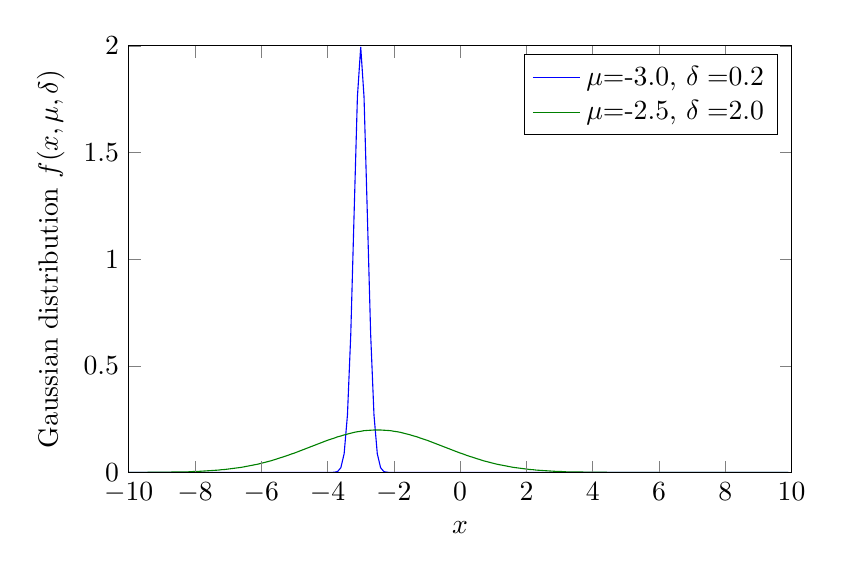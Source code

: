 % This file was created by matplotlib v0.1.0.
% Copyright (c) 2010--2014, Nico Schlömer <nico.schloemer@gmail.com>
% All rights reserved.
% 
% The lastest updates can be retrieved from
% 
% https://github.com/nschloe/matplotlib2tikz
% 
% where you can also submit bug reports and leavecomments.
% 
\begin{tikzpicture}

\begin{axis}[
xlabel={$x$},
ylabel={Gaussian distribution $f(x, \mu, \delta)$},
xmin=-10, xmax=10,
ymin=0, ymax=2,
axis on top,
width=10cm,
height=7cm,
legend entries={{$\mu$=-3.0, $\delta=$0.2},{$\mu$=-2.5, $\delta=$2.0}}
]
\addplot [blue]
coordinates {
(-10,1.97e-266)
(-9.9,6.924e-259)
(-9.8,1.895e-251)
(-9.7,4.04e-244)
(-9.6,6.707e-237)
(-9.5,8.672e-230)
(-9.4,8.732e-223)
(-9.3,6.847e-216)
(-9.2,4.182e-209)
(-9.1,1.989e-202)
(-9,7.368e-196)
(-8.9,2.126e-189)
(-8.8,4.776e-183)
(-8.7,8.357e-177)
(-8.6,1.139e-170)
(-8.5,1.209e-164)
(-8.4,9.989e-159)
(-8.3,6.43e-153)
(-8.2,3.224e-147)
(-8.1,1.259e-141)
(-8.0,3.827e-136)
(-7.9,9.063e-131)
(-7.8,1.671e-125)
(-7.7,2.401e-120)
(-7.6,2.685e-115)
(-7.5,2.339e-110)
(-7.4,1.587e-105)
(-7.3,8.386e-101)
(-7.2,3.451e-96)
(-7.1,1.106e-91)
(-7.0,2.76e-87)
(-6.9,5.366e-83)
(-6.8,8.123e-79)
(-6.7,9.577e-75)
(-6.6,8.794e-71)
(-6.5,6.288e-67)
(-6.4,3.502e-63)
(-6.3,1.519e-59)
(-6.2,5.131e-56)
(-6.1,1.35e-52)
(-6.0,2.765e-49)
(-5.9,4.412e-46)
(-5.8,5.483e-43)
(-5.7,5.306e-40)
(-5.6,3.999e-37)
(-5.5,2.348e-34)
(-5.4,1.073e-31)
(-5.3,3.821e-29)
(-5.2,1.059e-26)
(-5.1,2.288e-24)
(-5.0,3.847e-22)
(-4.9,5.039e-20)
(-4.8,5.14e-18)
(-4.7,4.083e-16)
(-4.6,2.526e-14)
(-4.5,1.217e-12)
(-4.4,4.567e-11)
(-4.3,1.335e-09)
(-4.2,3.038e-08)
(-4.1,5.385e-07)
(-4.0,7.434e-06)
(-3.9,7.992e-05)
(-3.8,0.001)
(-3.7,0.004)
(-3.6,0.022)
(-3.5,0.088)
(-3.4,0.27)
(-3.3,0.648)
(-3.2,1.21)
(-3.1,1.76)
(-3.0,1.995)
(-2.9,1.76)
(-2.8,1.21)
(-2.7,0.648)
(-2.6,0.27)
(-2.5,0.088)
(-2.4,0.022)
(-2.3,0.004)
(-2.2,0.001)
(-2.1,7.992e-05)
(-2.0,7.434e-06)
(-1.9,5.385e-07)
(-1.8,3.038e-08)
(-1.7,1.335e-09)
(-1.6,4.567e-11)
(-1.5,1.217e-12)
(-1.4,2.526e-14)
(-1.3,4.083e-16)
(-1.2,5.14e-18)
(-1.1,5.039e-20)
(-1.0,3.847e-22)
(-0.9,2.288e-24)
(-0.8,1.059e-26)
(-0.7,3.821e-29)
(-0.6,1.073e-31)
(-0.5,2.348e-34)
(-0.4,3.999e-37)
(-0.3,5.306e-40)
(-0.2,5.483e-43)
(-0.1,4.412e-46)
(-3.375e-14,2.765e-49)
(0.1,1.35e-52)
(0.2,5.131e-56)
(0.3,1.519e-59)
(0.4,3.502e-63)
(0.5,6.288e-67)
(0.6,8.794e-71)
(0.7,9.577e-75)
(0.8,8.123e-79)
(0.9,5.366e-83)
(1.0,2.76e-87)
(1.1,1.106e-91)
(1.2,3.451e-96)
(1.3,8.386e-101)
(1.4,1.587e-105)
(1.5,2.339e-110)
(1.6,2.685e-115)
(1.7,2.401e-120)
(1.8,1.671e-125)
(1.9,9.063e-131)
(2.0,3.827e-136)
(2.1,1.259e-141)
(2.2,3.224e-147)
(2.3,6.43e-153)
(2.4,9.989e-159)
(2.5,1.209e-164)
(2.6,1.139e-170)
(2.7,8.357e-177)
(2.8,4.776e-183)
(2.9,2.126e-189)
(3.0,7.368e-196)
(3.1,1.989e-202)
(3.2,4.182e-209)
(3.3,6.847e-216)
(3.4,8.732e-223)
(3.5,8.672e-230)
(3.6,6.707e-237)
(3.7,4.04e-244)
(3.8,1.895e-251)
(3.9,6.924e-259)
(4.0,1.97e-266)
(4.1,4.366e-274)
(4.2,7.535e-282)
(4.3,1.013e-289)
(4.4,1.06e-297)
(4.5,8.641e-306)
(4.6,5.486e-314)
(4.7,2.767e-322)
(4.8,0)
(4.9,0)
(5.0,0)
(5.1,0)
(5.2,0)
(5.3,0)
(5.4,0)
(5.5,0)
(5.6,0)
(5.7,0)
(5.8,0)
(5.9,0)
(6.0,0)
(6.1,0)
(6.2,0)
(6.3,0)
(6.4,0)
(6.5,0)
(6.6,0)
(6.7,0)
(6.8,0)
(6.9,0)
(7.0,0)
(7.1,0)
(7.2,0)
(7.3,0)
(7.4,0)
(7.5,0)
(7.6,0)
(7.7,0)
(7.8,0)
(7.9,0)
(8.0,0)
(8.1,0)
(8.2,0)
(8.3,0)
(8.4,0)
(8.5,0)
(8.6,0)
(8.7,0)
(8.8,0)
(8.9,0)
(9.0,0)
(9.1,0)
(9.2,0)
(9.3,0)
(9.4,0)
(9.5,0)
(9.6,0)
(9.7,0)
(9.8,0)
(9.9,0)

};
\addplot [green!50.0!black]
coordinates {
(-10,0.0)
(-9.9,0.0)
(-9.8,0.0)
(-9.7,0.0)
(-9.6,0.0)
(-9.5,0.0)
(-9.4,0.001)
(-9.3,0.001)
(-9.2,0.001)
(-9.1,0.001)
(-9,0.001)
(-8.9,0.001)
(-8.8,0.001)
(-8.7,0.002)
(-8.6,0.002)
(-8.5,0.002)
(-8.4,0.003)
(-8.3,0.003)
(-8.2,0.003)
(-8.1,0.004)
(-8.0,0.005)
(-7.9,0.005)
(-7.8,0.006)
(-7.7,0.007)
(-7.6,0.008)
(-7.5,0.009)
(-7.4,0.01)
(-7.3,0.011)
(-7.2,0.013)
(-7.1,0.014)
(-7.0,0.016)
(-6.9,0.018)
(-6.8,0.02)
(-6.7,0.022)
(-6.6,0.024)
(-6.5,0.027)
(-6.4,0.03)
(-6.3,0.033)
(-6.2,0.036)
(-6.1,0.039)
(-6.0,0.043)
(-5.9,0.047)
(-5.8,0.051)
(-5.7,0.055)
(-5.6,0.06)
(-5.5,0.065)
(-5.4,0.07)
(-5.3,0.075)
(-5.2,0.08)
(-5.1,0.086)
(-5.0,0.091)
(-4.9,0.097)
(-4.8,0.103)
(-4.7,0.109)
(-4.6,0.115)
(-4.5,0.121)
(-4.4,0.127)
(-4.3,0.133)
(-4.2,0.139)
(-4.1,0.145)
(-4.0,0.151)
(-3.9,0.156)
(-3.8,0.161)
(-3.7,0.167)
(-3.6,0.171)
(-3.5,0.176)
(-3.4,0.18)
(-3.3,0.184)
(-3.2,0.188)
(-3.1,0.191)
(-3.0,0.193)
(-2.9,0.196)
(-2.8,0.197)
(-2.7,0.198)
(-2.6,0.199)
(-2.5,0.199)
(-2.4,0.199)
(-2.3,0.198)
(-2.2,0.197)
(-2.1,0.196)
(-2.0,0.193)
(-1.9,0.191)
(-1.8,0.188)
(-1.7,0.184)
(-1.6,0.18)
(-1.5,0.176)
(-1.4,0.171)
(-1.3,0.167)
(-1.2,0.161)
(-1.1,0.156)
(-1.0,0.151)
(-0.9,0.145)
(-0.8,0.139)
(-0.7,0.133)
(-0.6,0.127)
(-0.5,0.121)
(-0.4,0.115)
(-0.3,0.109)
(-0.2,0.103)
(-0.1,0.097)
(-3.375e-14,0.091)
(0.1,0.086)
(0.2,0.08)
(0.3,0.075)
(0.4,0.07)
(0.5,0.065)
(0.6,0.06)
(0.7,0.055)
(0.8,0.051)
(0.9,0.047)
(1.0,0.043)
(1.1,0.039)
(1.2,0.036)
(1.3,0.033)
(1.4,0.03)
(1.5,0.027)
(1.6,0.024)
(1.7,0.022)
(1.8,0.02)
(1.9,0.018)
(2.0,0.016)
(2.1,0.014)
(2.2,0.013)
(2.3,0.011)
(2.4,0.01)
(2.5,0.009)
(2.6,0.008)
(2.7,0.007)
(2.8,0.006)
(2.9,0.005)
(3.0,0.005)
(3.1,0.004)
(3.2,0.003)
(3.3,0.003)
(3.4,0.003)
(3.5,0.002)
(3.6,0.002)
(3.7,0.002)
(3.8,0.001)
(3.9,0.001)
(4.0,0.001)
(4.1,0.001)
(4.2,0.001)
(4.3,0.001)
(4.4,0.001)
(4.5,0.0)
(4.6,0.0)
(4.7,0.0)
(4.8,0.0)
(4.9,0.0)
(5.0,0.0)
(5.1,0.0)
(5.2,0.0)
(5.3,9.933e-05)
(5.4,8.163e-05)
(5.5,6.692e-05)
(5.6,5.472e-05)
(5.7,4.463e-05)
(5.8,3.631e-05)
(5.9,2.947e-05)
(6.0,2.386e-05)
(6.1,1.927e-05)
(6.2,1.552e-05)
(6.3,1.247e-05)
(6.4,9.996e-06)
(6.5,7.992e-06)
(6.6,6.374e-06)
(6.7,5.07e-06)
(6.8,4.024e-06)
(6.9,3.185e-06)
(7.0,2.515e-06)
(7.1,1.981e-06)
(7.2,1.556e-06)
(7.3,1.219e-06)
(7.4,9.533e-07)
(7.5,7.434e-07)
(7.6,5.782e-07)
(7.7,4.486e-07)
(7.8,3.472e-07)
(7.9,2.681e-07)
(8.0,2.064e-07)
(8.1,1.586e-07)
(8.2,1.215e-07)
(8.3,9.287e-08)
(8.4,7.081e-08)
(8.5,5.385e-08)
(8.6,4.085e-08)
(8.7,3.091e-08)
(8.8,2.333e-08)
(8.9,1.757e-08)
(9.0,1.32e-08)
(9.1,9.887e-09)
(9.2,7.389e-09)
(9.3,5.508e-09)
(9.4,4.096e-09)
(9.5,3.038e-09)
(9.6,2.248e-09)
(9.7,1.659e-09)
(9.8,1.221e-09)
(9.9,8.969e-10)

};
\path [draw=black, fill opacity=0] (axis cs:13,2)--(axis cs:13,2);

\path [draw=black, fill opacity=0] (axis cs:10,13)--(axis cs:10,13);

\path [draw=black, fill opacity=0] (axis cs:13,0)--(axis cs:13,0);

\path [draw=black, fill opacity=0] (axis cs:-10,13)--(axis cs:-10,13);

\end{axis}

\end{tikzpicture}